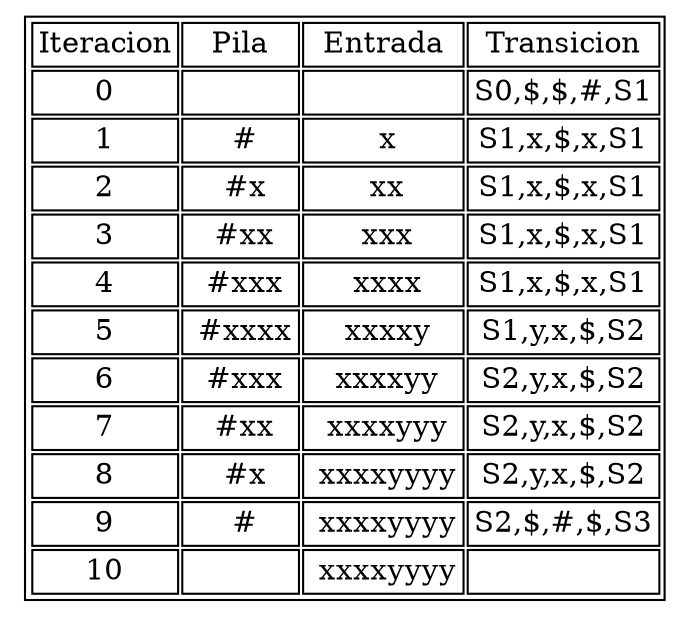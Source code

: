 digraph RutaPasada {
	rankdir=LR shape=circle
	Entrada [label=<<TABLE>
                            <TR>
                            <TD>Iteracion</TD>
                            <TD>Pila</TD>
                            <TD>Entrada</TD>
                            <TD>Transicion</TD>
                            </TR>
                            
            <TR>
            <TD>0</TD>
            <TD> </TD>
            <TD> </TD>
            <TD>S0,$,$,#,S1</TD>
            </TR>
            
            <TR>
            <TD>1</TD>
            <TD> #</TD>
            <TD> x</TD>
            <TD>S1,x,$,x,S1</TD>
            </TR>
            
            <TR>
            <TD>2</TD>
            <TD> #x</TD>
            <TD> xx</TD>
            <TD>S1,x,$,x,S1</TD>
            </TR>
            
            <TR>
            <TD>3</TD>
            <TD> #xx</TD>
            <TD> xxx</TD>
            <TD>S1,x,$,x,S1</TD>
            </TR>
            
            <TR>
            <TD>4</TD>
            <TD> #xxx</TD>
            <TD> xxxx</TD>
            <TD>S1,x,$,x,S1</TD>
            </TR>
            
            <TR>
            <TD>5</TD>
            <TD> #xxxx</TD>
            <TD> xxxxy</TD>
            <TD>S1,y,x,$,S2</TD>
            </TR>
            
            <TR>
            <TD>6</TD>
            <TD> #xxx</TD>
            <TD> xxxxyy</TD>
            <TD>S2,y,x,$,S2</TD>
            </TR>
            
            <TR>
            <TD>7</TD>
            <TD> #xx</TD>
            <TD> xxxxyyy</TD>
            <TD>S2,y,x,$,S2</TD>
            </TR>
            
            <TR>
            <TD>8</TD>
            <TD> #x</TD>
            <TD> xxxxyyyy</TD>
            <TD>S2,y,x,$,S2</TD>
            </TR>
            
            <TR>
            <TD>9</TD>
            <TD> #</TD>
            <TD> xxxxyyyy</TD>
            <TD>S2,$,#,$,S3</TD>
            </TR>
            
            <TR>
            <TD>10</TD>
            <TD> </TD>
            <TD> xxxxyyyy</TD>
            <TD></TD>
            </TR>
            
                            
                            </TABLE>> shape=plaintext]
}

